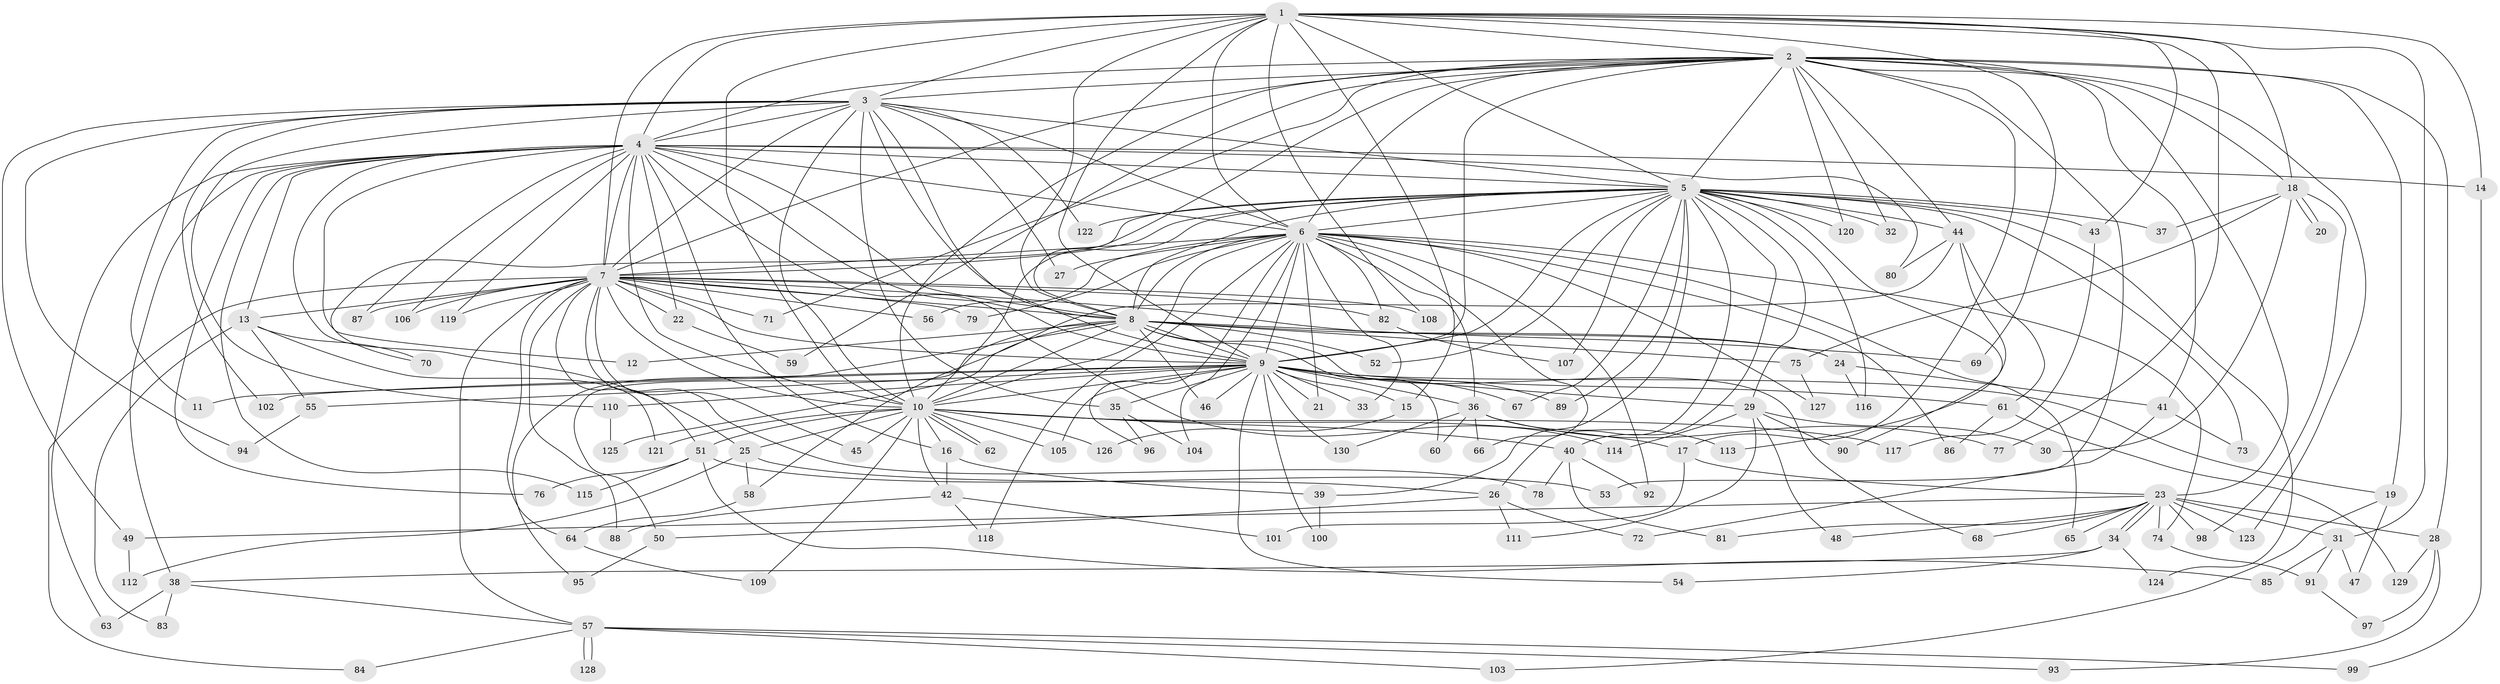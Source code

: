 // Generated by graph-tools (version 1.1) at 2025/25/03/09/25 03:25:50]
// undirected, 130 vertices, 285 edges
graph export_dot {
graph [start="1"]
  node [color=gray90,style=filled];
  1;
  2;
  3;
  4;
  5;
  6;
  7;
  8;
  9;
  10;
  11;
  12;
  13;
  14;
  15;
  16;
  17;
  18;
  19;
  20;
  21;
  22;
  23;
  24;
  25;
  26;
  27;
  28;
  29;
  30;
  31;
  32;
  33;
  34;
  35;
  36;
  37;
  38;
  39;
  40;
  41;
  42;
  43;
  44;
  45;
  46;
  47;
  48;
  49;
  50;
  51;
  52;
  53;
  54;
  55;
  56;
  57;
  58;
  59;
  60;
  61;
  62;
  63;
  64;
  65;
  66;
  67;
  68;
  69;
  70;
  71;
  72;
  73;
  74;
  75;
  76;
  77;
  78;
  79;
  80;
  81;
  82;
  83;
  84;
  85;
  86;
  87;
  88;
  89;
  90;
  91;
  92;
  93;
  94;
  95;
  96;
  97;
  98;
  99;
  100;
  101;
  102;
  103;
  104;
  105;
  106;
  107;
  108;
  109;
  110;
  111;
  112;
  113;
  114;
  115;
  116;
  117;
  118;
  119;
  120;
  121;
  122;
  123;
  124;
  125;
  126;
  127;
  128;
  129;
  130;
  1 -- 2;
  1 -- 3;
  1 -- 4;
  1 -- 5;
  1 -- 6;
  1 -- 7;
  1 -- 8;
  1 -- 9;
  1 -- 10;
  1 -- 14;
  1 -- 15;
  1 -- 18;
  1 -- 31;
  1 -- 43;
  1 -- 69;
  1 -- 77;
  1 -- 108;
  2 -- 3;
  2 -- 4;
  2 -- 5;
  2 -- 6;
  2 -- 7;
  2 -- 8;
  2 -- 9;
  2 -- 10;
  2 -- 17;
  2 -- 18;
  2 -- 19;
  2 -- 23;
  2 -- 28;
  2 -- 32;
  2 -- 41;
  2 -- 44;
  2 -- 53;
  2 -- 59;
  2 -- 71;
  2 -- 120;
  2 -- 123;
  3 -- 4;
  3 -- 5;
  3 -- 6;
  3 -- 7;
  3 -- 8;
  3 -- 9;
  3 -- 10;
  3 -- 11;
  3 -- 27;
  3 -- 35;
  3 -- 49;
  3 -- 94;
  3 -- 102;
  3 -- 110;
  3 -- 122;
  4 -- 5;
  4 -- 6;
  4 -- 7;
  4 -- 8;
  4 -- 9;
  4 -- 10;
  4 -- 12;
  4 -- 13;
  4 -- 14;
  4 -- 16;
  4 -- 22;
  4 -- 25;
  4 -- 38;
  4 -- 63;
  4 -- 76;
  4 -- 80;
  4 -- 87;
  4 -- 106;
  4 -- 114;
  4 -- 115;
  4 -- 119;
  5 -- 6;
  5 -- 7;
  5 -- 8;
  5 -- 9;
  5 -- 10;
  5 -- 26;
  5 -- 29;
  5 -- 32;
  5 -- 37;
  5 -- 39;
  5 -- 40;
  5 -- 43;
  5 -- 44;
  5 -- 52;
  5 -- 67;
  5 -- 70;
  5 -- 73;
  5 -- 89;
  5 -- 90;
  5 -- 107;
  5 -- 116;
  5 -- 120;
  5 -- 122;
  5 -- 124;
  6 -- 7;
  6 -- 8;
  6 -- 9;
  6 -- 10;
  6 -- 21;
  6 -- 27;
  6 -- 33;
  6 -- 36;
  6 -- 56;
  6 -- 65;
  6 -- 66;
  6 -- 74;
  6 -- 79;
  6 -- 82;
  6 -- 86;
  6 -- 92;
  6 -- 96;
  6 -- 104;
  6 -- 118;
  6 -- 127;
  7 -- 8;
  7 -- 9;
  7 -- 10;
  7 -- 13;
  7 -- 22;
  7 -- 24;
  7 -- 45;
  7 -- 51;
  7 -- 56;
  7 -- 57;
  7 -- 64;
  7 -- 71;
  7 -- 78;
  7 -- 79;
  7 -- 82;
  7 -- 84;
  7 -- 87;
  7 -- 88;
  7 -- 106;
  7 -- 108;
  7 -- 119;
  8 -- 9;
  8 -- 10;
  8 -- 12;
  8 -- 24;
  8 -- 46;
  8 -- 50;
  8 -- 52;
  8 -- 60;
  8 -- 68;
  8 -- 69;
  8 -- 75;
  8 -- 95;
  8 -- 125;
  9 -- 10;
  9 -- 11;
  9 -- 15;
  9 -- 19;
  9 -- 21;
  9 -- 29;
  9 -- 33;
  9 -- 35;
  9 -- 36;
  9 -- 46;
  9 -- 54;
  9 -- 55;
  9 -- 61;
  9 -- 67;
  9 -- 89;
  9 -- 100;
  9 -- 102;
  9 -- 105;
  9 -- 110;
  9 -- 130;
  10 -- 16;
  10 -- 17;
  10 -- 25;
  10 -- 40;
  10 -- 42;
  10 -- 45;
  10 -- 51;
  10 -- 62;
  10 -- 62;
  10 -- 105;
  10 -- 109;
  10 -- 117;
  10 -- 121;
  10 -- 126;
  13 -- 55;
  13 -- 70;
  13 -- 83;
  13 -- 121;
  14 -- 99;
  15 -- 126;
  16 -- 39;
  16 -- 42;
  17 -- 23;
  17 -- 101;
  18 -- 20;
  18 -- 20;
  18 -- 30;
  18 -- 37;
  18 -- 75;
  18 -- 98;
  19 -- 47;
  19 -- 103;
  22 -- 59;
  23 -- 28;
  23 -- 31;
  23 -- 34;
  23 -- 34;
  23 -- 48;
  23 -- 49;
  23 -- 65;
  23 -- 68;
  23 -- 74;
  23 -- 81;
  23 -- 98;
  23 -- 123;
  24 -- 41;
  24 -- 116;
  25 -- 26;
  25 -- 58;
  25 -- 112;
  26 -- 50;
  26 -- 72;
  26 -- 111;
  28 -- 93;
  28 -- 97;
  28 -- 129;
  29 -- 30;
  29 -- 48;
  29 -- 90;
  29 -- 111;
  29 -- 114;
  31 -- 47;
  31 -- 85;
  31 -- 91;
  34 -- 38;
  34 -- 54;
  34 -- 124;
  35 -- 96;
  35 -- 104;
  36 -- 60;
  36 -- 66;
  36 -- 77;
  36 -- 113;
  36 -- 130;
  38 -- 57;
  38 -- 63;
  38 -- 83;
  39 -- 100;
  40 -- 78;
  40 -- 81;
  40 -- 92;
  41 -- 72;
  41 -- 73;
  42 -- 88;
  42 -- 101;
  42 -- 118;
  43 -- 117;
  44 -- 58;
  44 -- 61;
  44 -- 80;
  44 -- 113;
  49 -- 112;
  50 -- 95;
  51 -- 53;
  51 -- 76;
  51 -- 85;
  51 -- 115;
  55 -- 94;
  57 -- 84;
  57 -- 93;
  57 -- 99;
  57 -- 103;
  57 -- 128;
  57 -- 128;
  58 -- 64;
  61 -- 86;
  61 -- 129;
  64 -- 109;
  74 -- 91;
  75 -- 127;
  82 -- 107;
  91 -- 97;
  110 -- 125;
}
